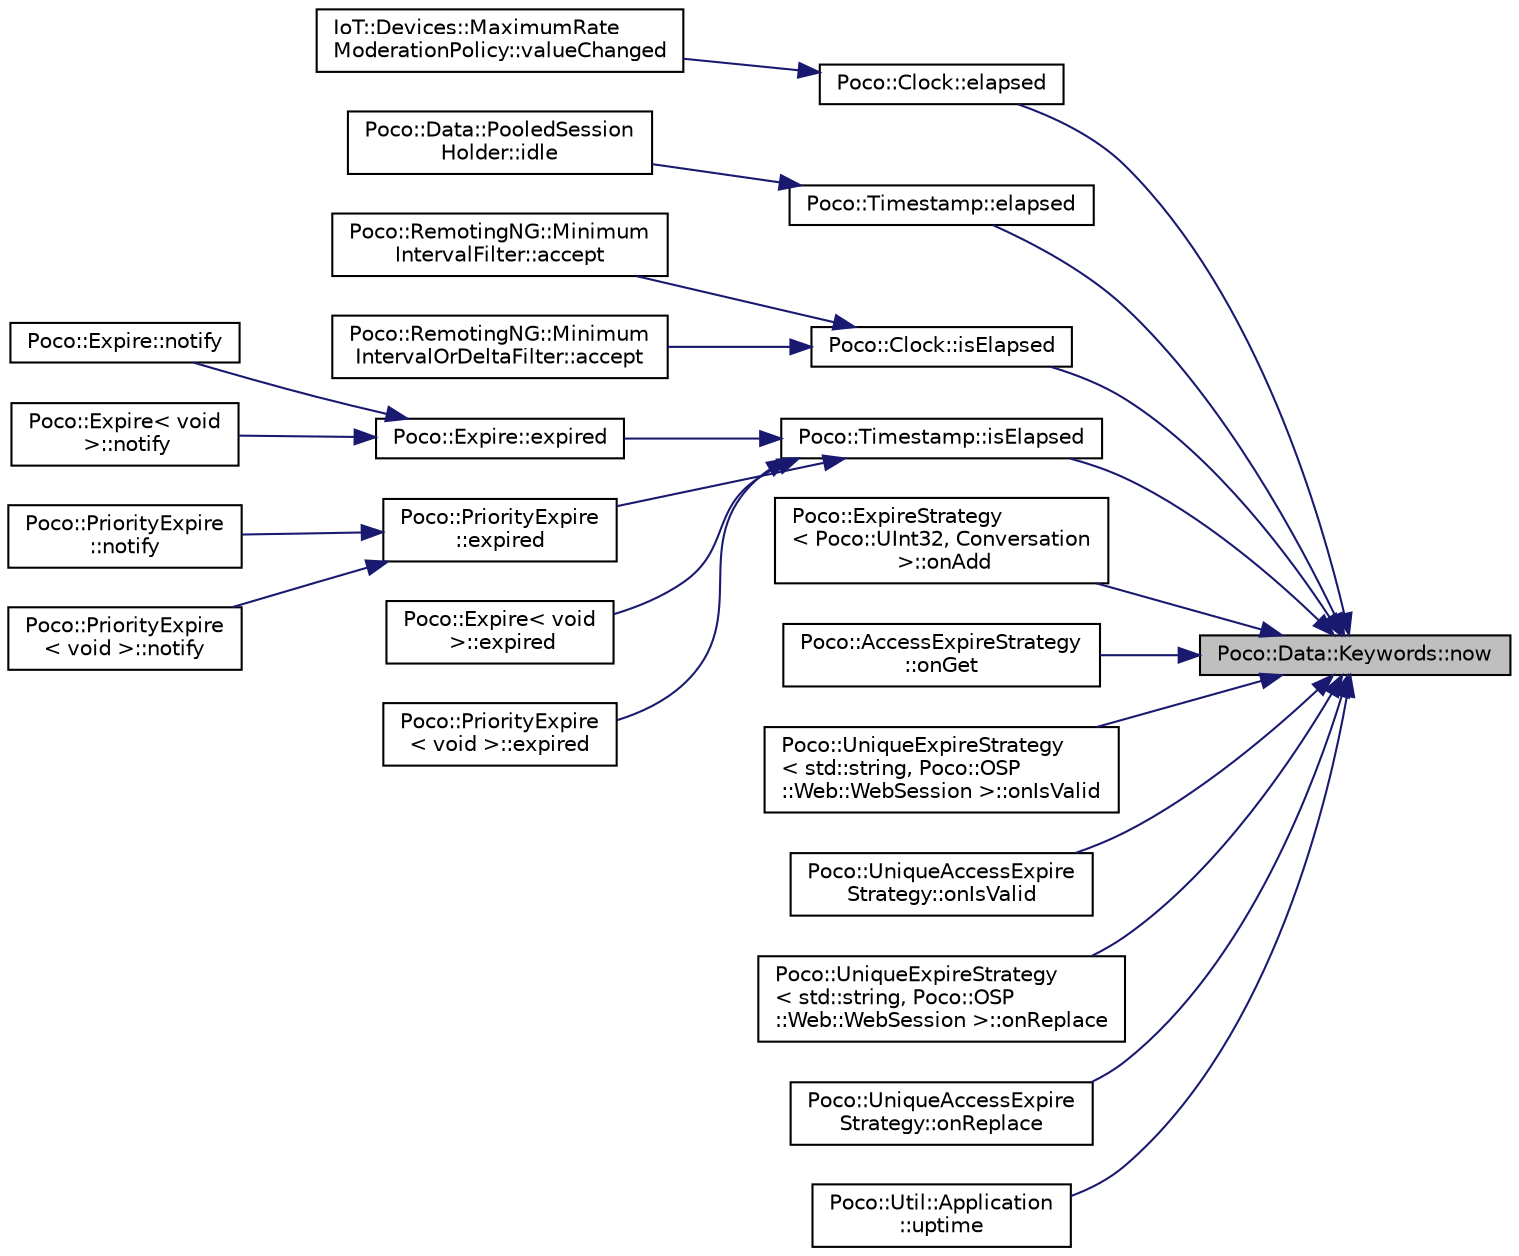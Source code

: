 digraph "Poco::Data::Keywords::now"
{
 // LATEX_PDF_SIZE
  edge [fontname="Helvetica",fontsize="10",labelfontname="Helvetica",labelfontsize="10"];
  node [fontname="Helvetica",fontsize="10",shape=record];
  rankdir="RL";
  Node1 [label="Poco::Data::Keywords::now",height=0.2,width=0.4,color="black", fillcolor="grey75", style="filled", fontcolor="black",tooltip=" "];
  Node1 -> Node2 [dir="back",color="midnightblue",fontsize="10",style="solid"];
  Node2 [label="Poco::Clock::elapsed",height=0.2,width=0.4,color="black", fillcolor="white", style="filled",URL="$classPoco_1_1Clock.html#ae2e72c4859dfe2c775ca6b4c434358b6",tooltip=" "];
  Node2 -> Node3 [dir="back",color="midnightblue",fontsize="10",style="solid"];
  Node3 [label="IoT::Devices::MaximumRate\lModerationPolicy::valueChanged",height=0.2,width=0.4,color="black", fillcolor="white", style="filled",URL="$classIoT_1_1Devices_1_1MaximumRateModerationPolicy.html#a714ef1629760a949fd79277e5c4c050e",tooltip=" "];
  Node1 -> Node4 [dir="back",color="midnightblue",fontsize="10",style="solid"];
  Node4 [label="Poco::Timestamp::elapsed",height=0.2,width=0.4,color="black", fillcolor="white", style="filled",URL="$classPoco_1_1Timestamp.html#a36956487d258f6296193eedaf2063237",tooltip=" "];
  Node4 -> Node5 [dir="back",color="midnightblue",fontsize="10",style="solid"];
  Node5 [label="Poco::Data::PooledSession\lHolder::idle",height=0.2,width=0.4,color="black", fillcolor="white", style="filled",URL="$classPoco_1_1Data_1_1PooledSessionHolder.html#ab39d662f072b1953360abecda8fbb23f",tooltip="Updates the last access timestamp."];
  Node1 -> Node6 [dir="back",color="midnightblue",fontsize="10",style="solid"];
  Node6 [label="Poco::Clock::isElapsed",height=0.2,width=0.4,color="black", fillcolor="white", style="filled",URL="$classPoco_1_1Clock.html#ade622c447602f65c4bc16591598ed67d",tooltip=" "];
  Node6 -> Node7 [dir="back",color="midnightblue",fontsize="10",style="solid"];
  Node7 [label="Poco::RemotingNG::Minimum\lIntervalFilter::accept",height=0.2,width=0.4,color="black", fillcolor="white", style="filled",URL="$classPoco_1_1RemotingNG_1_1MinimumIntervalFilter.html#ac72f07734aa2f474d68075864793e221",tooltip=" "];
  Node6 -> Node8 [dir="back",color="midnightblue",fontsize="10",style="solid"];
  Node8 [label="Poco::RemotingNG::Minimum\lIntervalOrDeltaFilter::accept",height=0.2,width=0.4,color="black", fillcolor="white", style="filled",URL="$classPoco_1_1RemotingNG_1_1MinimumIntervalOrDeltaFilter.html#a3033dd5c04a6a6718dc828a7f875ad48",tooltip=" "];
  Node1 -> Node9 [dir="back",color="midnightblue",fontsize="10",style="solid"];
  Node9 [label="Poco::Timestamp::isElapsed",height=0.2,width=0.4,color="black", fillcolor="white", style="filled",URL="$classPoco_1_1Timestamp.html#a21f088dca2e7c60817eb009aab994ac8",tooltip=" "];
  Node9 -> Node10 [dir="back",color="midnightblue",fontsize="10",style="solid"];
  Node10 [label="Poco::Expire::expired",height=0.2,width=0.4,color="black", fillcolor="white", style="filled",URL="$classPoco_1_1Expire.html#a3a5bfc17d22ea619a5ab26ed45a52c18",tooltip=" "];
  Node10 -> Node11 [dir="back",color="midnightblue",fontsize="10",style="solid"];
  Node11 [label="Poco::Expire::notify",height=0.2,width=0.4,color="black", fillcolor="white", style="filled",URL="$classPoco_1_1Expire.html#add1265da37134a4f97cd5d05edbd385a",tooltip=" "];
  Node10 -> Node12 [dir="back",color="midnightblue",fontsize="10",style="solid"];
  Node12 [label="Poco::Expire\< void\l \>::notify",height=0.2,width=0.4,color="black", fillcolor="white", style="filled",URL="$classPoco_1_1Expire_3_01void_01_4.html#af3f72ea9f4d8755a960ef6094fc20253",tooltip=" "];
  Node9 -> Node13 [dir="back",color="midnightblue",fontsize="10",style="solid"];
  Node13 [label="Poco::PriorityExpire\l::expired",height=0.2,width=0.4,color="black", fillcolor="white", style="filled",URL="$classPoco_1_1PriorityExpire.html#a4007063990f72ad6adac91e05833ae00",tooltip=" "];
  Node13 -> Node14 [dir="back",color="midnightblue",fontsize="10",style="solid"];
  Node14 [label="Poco::PriorityExpire\l::notify",height=0.2,width=0.4,color="black", fillcolor="white", style="filled",URL="$classPoco_1_1PriorityExpire.html#a301082cb9a1cab611376544a4cf4d5e0",tooltip=" "];
  Node13 -> Node15 [dir="back",color="midnightblue",fontsize="10",style="solid"];
  Node15 [label="Poco::PriorityExpire\l\< void \>::notify",height=0.2,width=0.4,color="black", fillcolor="white", style="filled",URL="$classPoco_1_1PriorityExpire_3_01void_01_4.html#ae1916f5a8246dc1b6bf904375c17b298",tooltip=" "];
  Node9 -> Node16 [dir="back",color="midnightblue",fontsize="10",style="solid"];
  Node16 [label="Poco::Expire\< void\l \>::expired",height=0.2,width=0.4,color="black", fillcolor="white", style="filled",URL="$classPoco_1_1Expire_3_01void_01_4.html#a1b0a14563ac94b957cf03db7c671c848",tooltip=" "];
  Node9 -> Node17 [dir="back",color="midnightblue",fontsize="10",style="solid"];
  Node17 [label="Poco::PriorityExpire\l\< void \>::expired",height=0.2,width=0.4,color="black", fillcolor="white", style="filled",URL="$classPoco_1_1PriorityExpire_3_01void_01_4.html#afb05c9a01bdc31cbb41071b7fabeb52b",tooltip=" "];
  Node1 -> Node18 [dir="back",color="midnightblue",fontsize="10",style="solid"];
  Node18 [label="Poco::ExpireStrategy\l\< Poco::UInt32, Conversation\l \>::onAdd",height=0.2,width=0.4,color="black", fillcolor="white", style="filled",URL="$classPoco_1_1ExpireStrategy.html#a96c57c841210411ad0115902dc9fd9ce",tooltip=" "];
  Node1 -> Node19 [dir="back",color="midnightblue",fontsize="10",style="solid"];
  Node19 [label="Poco::AccessExpireStrategy\l::onGet",height=0.2,width=0.4,color="black", fillcolor="white", style="filled",URL="$classPoco_1_1AccessExpireStrategy.html#ac2779ee2a81153be91e57ad6929eddcf",tooltip=" "];
  Node1 -> Node20 [dir="back",color="midnightblue",fontsize="10",style="solid"];
  Node20 [label="Poco::UniqueExpireStrategy\l\< std::string, Poco::OSP\l::Web::WebSession \>::onIsValid",height=0.2,width=0.4,color="black", fillcolor="white", style="filled",URL="$classPoco_1_1UniqueExpireStrategy.html#af4aadb91e16e2b5a76859d41a4f7502a",tooltip=" "];
  Node1 -> Node21 [dir="back",color="midnightblue",fontsize="10",style="solid"];
  Node21 [label="Poco::UniqueAccessExpire\lStrategy::onIsValid",height=0.2,width=0.4,color="black", fillcolor="white", style="filled",URL="$classPoco_1_1UniqueAccessExpireStrategy.html#ab7604cbb0e737c88f5568f5eebaf215d",tooltip="Removes all elements from the cache."];
  Node1 -> Node22 [dir="back",color="midnightblue",fontsize="10",style="solid"];
  Node22 [label="Poco::UniqueExpireStrategy\l\< std::string, Poco::OSP\l::Web::WebSession \>::onReplace",height=0.2,width=0.4,color="black", fillcolor="white", style="filled",URL="$classPoco_1_1UniqueExpireStrategy.html#a3d1d0c19bc471ad1062d9b1d89592214",tooltip=" "];
  Node1 -> Node23 [dir="back",color="midnightblue",fontsize="10",style="solid"];
  Node23 [label="Poco::UniqueAccessExpire\lStrategy::onReplace",height=0.2,width=0.4,color="black", fillcolor="white", style="filled",URL="$classPoco_1_1UniqueAccessExpireStrategy.html#a751d3b6bf1144c19a9e9561a13921fe1",tooltip="Used to query if a key is still valid (i.e. cached)."];
  Node1 -> Node24 [dir="back",color="midnightblue",fontsize="10",style="solid"];
  Node24 [label="Poco::Util::Application\l::uptime",height=0.2,width=0.4,color="black", fillcolor="white", style="filled",URL="$classPoco_1_1Util_1_1Application.html#abced23f1465bcb20266a7f1fc0bb8365",tooltip="Returns the application start time (UTC)."];
}
